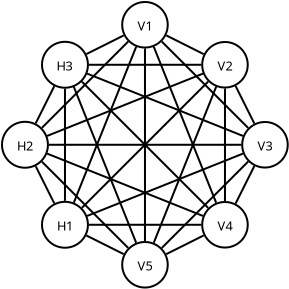 <?xml version="1.0" encoding="UTF-8"?>
<dia:diagram xmlns:dia="http://www.lysator.liu.se/~alla/dia/">
  <dia:layer name="Background" visible="true" active="true">
    <dia:object type="Flowchart - Ellipse" version="0" id="O0">
      <dia:attribute name="obj_pos">
        <dia:point val="3.99,3.99"/>
      </dia:attribute>
      <dia:attribute name="obj_bb">
        <dia:rectangle val="3.94,3.94;6.337,6.337"/>
      </dia:attribute>
      <dia:attribute name="elem_corner">
        <dia:point val="3.99,3.99"/>
      </dia:attribute>
      <dia:attribute name="elem_width">
        <dia:real val="2.297"/>
      </dia:attribute>
      <dia:attribute name="elem_height">
        <dia:real val="2.297"/>
      </dia:attribute>
      <dia:attribute name="show_background">
        <dia:boolean val="true"/>
      </dia:attribute>
      <dia:attribute name="padding">
        <dia:real val="0.354"/>
      </dia:attribute>
      <dia:attribute name="text">
        <dia:composite type="text">
          <dia:attribute name="string">
            <dia:string>#H3#</dia:string>
          </dia:attribute>
          <dia:attribute name="font">
            <dia:font family="sans" style="0" name="Helvetica"/>
          </dia:attribute>
          <dia:attribute name="height">
            <dia:real val="0.8"/>
          </dia:attribute>
          <dia:attribute name="pos">
            <dia:point val="5.139,5.334"/>
          </dia:attribute>
          <dia:attribute name="color">
            <dia:color val="#000000"/>
          </dia:attribute>
          <dia:attribute name="alignment">
            <dia:enum val="1"/>
          </dia:attribute>
        </dia:composite>
      </dia:attribute>
    </dia:object>
    <dia:object type="Flowchart - Ellipse" version="0" id="O1">
      <dia:attribute name="obj_pos">
        <dia:point val="8,2"/>
      </dia:attribute>
      <dia:attribute name="obj_bb">
        <dia:rectangle val="7.95,1.95;10.327,4.327"/>
      </dia:attribute>
      <dia:attribute name="elem_corner">
        <dia:point val="8,2"/>
      </dia:attribute>
      <dia:attribute name="elem_width">
        <dia:real val="2.277"/>
      </dia:attribute>
      <dia:attribute name="elem_height">
        <dia:real val="2.277"/>
      </dia:attribute>
      <dia:attribute name="show_background">
        <dia:boolean val="true"/>
      </dia:attribute>
      <dia:attribute name="padding">
        <dia:real val="0.354"/>
      </dia:attribute>
      <dia:attribute name="text">
        <dia:composite type="text">
          <dia:attribute name="string">
            <dia:string>#V1#</dia:string>
          </dia:attribute>
          <dia:attribute name="font">
            <dia:font family="sans" style="0" name="Helvetica"/>
          </dia:attribute>
          <dia:attribute name="height">
            <dia:real val="0.8"/>
          </dia:attribute>
          <dia:attribute name="pos">
            <dia:point val="9.139,3.334"/>
          </dia:attribute>
          <dia:attribute name="color">
            <dia:color val="#000000"/>
          </dia:attribute>
          <dia:attribute name="alignment">
            <dia:enum val="1"/>
          </dia:attribute>
        </dia:composite>
      </dia:attribute>
    </dia:object>
    <dia:object type="Flowchart - Ellipse" version="0" id="O2">
      <dia:attribute name="obj_pos">
        <dia:point val="12,4"/>
      </dia:attribute>
      <dia:attribute name="obj_bb">
        <dia:rectangle val="11.95,3.95;14.327,6.327"/>
      </dia:attribute>
      <dia:attribute name="elem_corner">
        <dia:point val="12,4"/>
      </dia:attribute>
      <dia:attribute name="elem_width">
        <dia:real val="2.277"/>
      </dia:attribute>
      <dia:attribute name="elem_height">
        <dia:real val="2.277"/>
      </dia:attribute>
      <dia:attribute name="show_background">
        <dia:boolean val="true"/>
      </dia:attribute>
      <dia:attribute name="padding">
        <dia:real val="0.354"/>
      </dia:attribute>
      <dia:attribute name="text">
        <dia:composite type="text">
          <dia:attribute name="string">
            <dia:string>#V2#</dia:string>
          </dia:attribute>
          <dia:attribute name="font">
            <dia:font family="sans" style="0" name="Helvetica"/>
          </dia:attribute>
          <dia:attribute name="height">
            <dia:real val="0.8"/>
          </dia:attribute>
          <dia:attribute name="pos">
            <dia:point val="13.139,5.334"/>
          </dia:attribute>
          <dia:attribute name="color">
            <dia:color val="#000000"/>
          </dia:attribute>
          <dia:attribute name="alignment">
            <dia:enum val="1"/>
          </dia:attribute>
        </dia:composite>
      </dia:attribute>
    </dia:object>
    <dia:object type="Flowchart - Ellipse" version="0" id="O3">
      <dia:attribute name="obj_pos">
        <dia:point val="14,8"/>
      </dia:attribute>
      <dia:attribute name="obj_bb">
        <dia:rectangle val="13.95,7.95;16.327,10.327"/>
      </dia:attribute>
      <dia:attribute name="elem_corner">
        <dia:point val="14,8"/>
      </dia:attribute>
      <dia:attribute name="elem_width">
        <dia:real val="2.277"/>
      </dia:attribute>
      <dia:attribute name="elem_height">
        <dia:real val="2.277"/>
      </dia:attribute>
      <dia:attribute name="show_background">
        <dia:boolean val="true"/>
      </dia:attribute>
      <dia:attribute name="padding">
        <dia:real val="0.354"/>
      </dia:attribute>
      <dia:attribute name="text">
        <dia:composite type="text">
          <dia:attribute name="string">
            <dia:string>#V3#</dia:string>
          </dia:attribute>
          <dia:attribute name="font">
            <dia:font family="sans" style="0" name="Helvetica"/>
          </dia:attribute>
          <dia:attribute name="height">
            <dia:real val="0.8"/>
          </dia:attribute>
          <dia:attribute name="pos">
            <dia:point val="15.139,9.334"/>
          </dia:attribute>
          <dia:attribute name="color">
            <dia:color val="#000000"/>
          </dia:attribute>
          <dia:attribute name="alignment">
            <dia:enum val="1"/>
          </dia:attribute>
        </dia:composite>
      </dia:attribute>
    </dia:object>
    <dia:object type="Flowchart - Ellipse" version="0" id="O4">
      <dia:attribute name="obj_pos">
        <dia:point val="1.99,7.99"/>
      </dia:attribute>
      <dia:attribute name="obj_bb">
        <dia:rectangle val="1.94,7.94;4.337,10.337"/>
      </dia:attribute>
      <dia:attribute name="elem_corner">
        <dia:point val="1.99,7.99"/>
      </dia:attribute>
      <dia:attribute name="elem_width">
        <dia:real val="2.297"/>
      </dia:attribute>
      <dia:attribute name="elem_height">
        <dia:real val="2.297"/>
      </dia:attribute>
      <dia:attribute name="show_background">
        <dia:boolean val="true"/>
      </dia:attribute>
      <dia:attribute name="padding">
        <dia:real val="0.354"/>
      </dia:attribute>
      <dia:attribute name="text">
        <dia:composite type="text">
          <dia:attribute name="string">
            <dia:string>#H2#</dia:string>
          </dia:attribute>
          <dia:attribute name="font">
            <dia:font family="sans" style="0" name="Helvetica"/>
          </dia:attribute>
          <dia:attribute name="height">
            <dia:real val="0.8"/>
          </dia:attribute>
          <dia:attribute name="pos">
            <dia:point val="3.139,9.334"/>
          </dia:attribute>
          <dia:attribute name="color">
            <dia:color val="#000000"/>
          </dia:attribute>
          <dia:attribute name="alignment">
            <dia:enum val="1"/>
          </dia:attribute>
        </dia:composite>
      </dia:attribute>
    </dia:object>
    <dia:object type="Flowchart - Ellipse" version="0" id="O5">
      <dia:attribute name="obj_pos">
        <dia:point val="12,12"/>
      </dia:attribute>
      <dia:attribute name="obj_bb">
        <dia:rectangle val="11.95,11.95;14.327,14.327"/>
      </dia:attribute>
      <dia:attribute name="elem_corner">
        <dia:point val="12,12"/>
      </dia:attribute>
      <dia:attribute name="elem_width">
        <dia:real val="2.277"/>
      </dia:attribute>
      <dia:attribute name="elem_height">
        <dia:real val="2.277"/>
      </dia:attribute>
      <dia:attribute name="show_background">
        <dia:boolean val="true"/>
      </dia:attribute>
      <dia:attribute name="padding">
        <dia:real val="0.354"/>
      </dia:attribute>
      <dia:attribute name="text">
        <dia:composite type="text">
          <dia:attribute name="string">
            <dia:string>#V4#</dia:string>
          </dia:attribute>
          <dia:attribute name="font">
            <dia:font family="sans" style="0" name="Helvetica"/>
          </dia:attribute>
          <dia:attribute name="height">
            <dia:real val="0.8"/>
          </dia:attribute>
          <dia:attribute name="pos">
            <dia:point val="13.139,13.334"/>
          </dia:attribute>
          <dia:attribute name="color">
            <dia:color val="#000000"/>
          </dia:attribute>
          <dia:attribute name="alignment">
            <dia:enum val="1"/>
          </dia:attribute>
        </dia:composite>
      </dia:attribute>
    </dia:object>
    <dia:object type="Flowchart - Ellipse" version="0" id="O6">
      <dia:attribute name="obj_pos">
        <dia:point val="3.99,11.99"/>
      </dia:attribute>
      <dia:attribute name="obj_bb">
        <dia:rectangle val="3.94,11.94;6.337,14.337"/>
      </dia:attribute>
      <dia:attribute name="elem_corner">
        <dia:point val="3.99,11.99"/>
      </dia:attribute>
      <dia:attribute name="elem_width">
        <dia:real val="2.297"/>
      </dia:attribute>
      <dia:attribute name="elem_height">
        <dia:real val="2.297"/>
      </dia:attribute>
      <dia:attribute name="show_background">
        <dia:boolean val="true"/>
      </dia:attribute>
      <dia:attribute name="padding">
        <dia:real val="0.354"/>
      </dia:attribute>
      <dia:attribute name="text">
        <dia:composite type="text">
          <dia:attribute name="string">
            <dia:string>#H1#</dia:string>
          </dia:attribute>
          <dia:attribute name="font">
            <dia:font family="sans" style="0" name="Helvetica"/>
          </dia:attribute>
          <dia:attribute name="height">
            <dia:real val="0.8"/>
          </dia:attribute>
          <dia:attribute name="pos">
            <dia:point val="5.139,13.334"/>
          </dia:attribute>
          <dia:attribute name="color">
            <dia:color val="#000000"/>
          </dia:attribute>
          <dia:attribute name="alignment">
            <dia:enum val="1"/>
          </dia:attribute>
        </dia:composite>
      </dia:attribute>
    </dia:object>
    <dia:object type="Flowchart - Ellipse" version="0" id="O7">
      <dia:attribute name="obj_pos">
        <dia:point val="8,14"/>
      </dia:attribute>
      <dia:attribute name="obj_bb">
        <dia:rectangle val="7.95,13.95;10.327,16.327"/>
      </dia:attribute>
      <dia:attribute name="elem_corner">
        <dia:point val="8,14"/>
      </dia:attribute>
      <dia:attribute name="elem_width">
        <dia:real val="2.277"/>
      </dia:attribute>
      <dia:attribute name="elem_height">
        <dia:real val="2.277"/>
      </dia:attribute>
      <dia:attribute name="show_background">
        <dia:boolean val="true"/>
      </dia:attribute>
      <dia:attribute name="padding">
        <dia:real val="0.354"/>
      </dia:attribute>
      <dia:attribute name="text">
        <dia:composite type="text">
          <dia:attribute name="string">
            <dia:string>#V5#</dia:string>
          </dia:attribute>
          <dia:attribute name="font">
            <dia:font family="sans" style="0" name="Helvetica"/>
          </dia:attribute>
          <dia:attribute name="height">
            <dia:real val="0.8"/>
          </dia:attribute>
          <dia:attribute name="pos">
            <dia:point val="9.139,15.334"/>
          </dia:attribute>
          <dia:attribute name="color">
            <dia:color val="#000000"/>
          </dia:attribute>
          <dia:attribute name="alignment">
            <dia:enum val="1"/>
          </dia:attribute>
        </dia:composite>
      </dia:attribute>
    </dia:object>
    <dia:object type="Standard - Line" version="0" id="O8">
      <dia:attribute name="obj_pos">
        <dia:point val="6.21,4.603"/>
      </dia:attribute>
      <dia:attribute name="obj_bb">
        <dia:rectangle val="6.143,3.603;8.143,4.67"/>
      </dia:attribute>
      <dia:attribute name="conn_endpoints">
        <dia:point val="6.21,4.603"/>
        <dia:point val="8.076,3.67"/>
      </dia:attribute>
      <dia:attribute name="numcp">
        <dia:int val="1"/>
      </dia:attribute>
      <dia:connections>
        <dia:connection handle="0" to="O0" connection="16"/>
        <dia:connection handle="1" to="O1" connection="16"/>
      </dia:connections>
    </dia:object>
    <dia:object type="Standard - Line" version="0" id="O9">
      <dia:attribute name="obj_pos">
        <dia:point val="10.202,3.67"/>
      </dia:attribute>
      <dia:attribute name="obj_bb">
        <dia:rectangle val="10.135,3.603;12.143,4.674"/>
      </dia:attribute>
      <dia:attribute name="conn_endpoints">
        <dia:point val="10.202,3.67"/>
        <dia:point val="12.076,4.607"/>
      </dia:attribute>
      <dia:attribute name="numcp">
        <dia:int val="1"/>
      </dia:attribute>
      <dia:connections>
        <dia:connection handle="0" to="O1" connection="16"/>
        <dia:connection handle="1" to="O2" connection="16"/>
      </dia:connections>
    </dia:object>
    <dia:object type="Standard - Line" version="0" id="O10">
      <dia:attribute name="obj_pos">
        <dia:point val="13.67,6.202"/>
      </dia:attribute>
      <dia:attribute name="obj_bb">
        <dia:rectangle val="13.603,6.135;14.674,8.143"/>
      </dia:attribute>
      <dia:attribute name="conn_endpoints">
        <dia:point val="13.67,6.202"/>
        <dia:point val="14.607,8.076"/>
      </dia:attribute>
      <dia:attribute name="numcp">
        <dia:int val="1"/>
      </dia:attribute>
      <dia:connections>
        <dia:connection handle="0" to="O2" connection="16"/>
        <dia:connection handle="1" to="O3" connection="16"/>
      </dia:connections>
    </dia:object>
    <dia:object type="Standard - Line" version="0" id="O11">
      <dia:attribute name="obj_pos">
        <dia:point val="14.607,10.202"/>
      </dia:attribute>
      <dia:attribute name="obj_bb">
        <dia:rectangle val="13.603,10.135;14.674,12.143"/>
      </dia:attribute>
      <dia:attribute name="conn_endpoints">
        <dia:point val="14.607,10.202"/>
        <dia:point val="13.67,12.076"/>
      </dia:attribute>
      <dia:attribute name="numcp">
        <dia:int val="1"/>
      </dia:attribute>
      <dia:connections>
        <dia:connection handle="0" to="O3" connection="16"/>
        <dia:connection handle="1" to="O5" connection="16"/>
      </dia:connections>
    </dia:object>
    <dia:object type="Standard - Line" version="0" id="O12">
      <dia:attribute name="obj_pos">
        <dia:point val="12.076,13.67"/>
      </dia:attribute>
      <dia:attribute name="obj_bb">
        <dia:rectangle val="10.135,13.603;12.143,14.674"/>
      </dia:attribute>
      <dia:attribute name="conn_endpoints">
        <dia:point val="12.076,13.67"/>
        <dia:point val="10.202,14.607"/>
      </dia:attribute>
      <dia:attribute name="numcp">
        <dia:int val="1"/>
      </dia:attribute>
      <dia:connections>
        <dia:connection handle="0" to="O5" connection="16"/>
        <dia:connection handle="1" to="O7" connection="16"/>
      </dia:connections>
    </dia:object>
    <dia:object type="Standard - Line" version="0" id="O13">
      <dia:attribute name="obj_pos">
        <dia:point val="8.076,14.607"/>
      </dia:attribute>
      <dia:attribute name="obj_bb">
        <dia:rectangle val="6.143,13.607;8.143,14.674"/>
      </dia:attribute>
      <dia:attribute name="conn_endpoints">
        <dia:point val="8.076,14.607"/>
        <dia:point val="6.21,13.674"/>
      </dia:attribute>
      <dia:attribute name="numcp">
        <dia:int val="1"/>
      </dia:attribute>
      <dia:connections>
        <dia:connection handle="0" to="O7" connection="16"/>
        <dia:connection handle="1" to="O6" connection="16"/>
      </dia:connections>
    </dia:object>
    <dia:object type="Standard - Line" version="0" id="O14">
      <dia:attribute name="obj_pos">
        <dia:point val="4.603,12.067"/>
      </dia:attribute>
      <dia:attribute name="obj_bb">
        <dia:rectangle val="3.607,10.143;4.67,12.134"/>
      </dia:attribute>
      <dia:attribute name="conn_endpoints">
        <dia:point val="4.603,12.067"/>
        <dia:point val="3.674,10.21"/>
      </dia:attribute>
      <dia:attribute name="numcp">
        <dia:int val="1"/>
      </dia:attribute>
      <dia:connections>
        <dia:connection handle="0" to="O6" connection="16"/>
        <dia:connection handle="1" to="O4" connection="16"/>
      </dia:connections>
    </dia:object>
    <dia:object type="Standard - Line" version="0" id="O15">
      <dia:attribute name="obj_pos">
        <dia:point val="3.674,8.067"/>
      </dia:attribute>
      <dia:attribute name="obj_bb">
        <dia:rectangle val="3.607,6.143;4.67,8.134"/>
      </dia:attribute>
      <dia:attribute name="conn_endpoints">
        <dia:point val="3.674,8.067"/>
        <dia:point val="4.603,6.21"/>
      </dia:attribute>
      <dia:attribute name="numcp">
        <dia:int val="1"/>
      </dia:attribute>
      <dia:connections>
        <dia:connection handle="0" to="O4" connection="16"/>
        <dia:connection handle="1" to="O0" connection="16"/>
      </dia:connections>
    </dia:object>
    <dia:object type="Standard - Line" version="0" id="O16">
      <dia:attribute name="obj_pos">
        <dia:point val="8.299,3.978"/>
      </dia:attribute>
      <dia:attribute name="obj_bb">
        <dia:rectangle val="3.915,3.907;8.37,8.362"/>
      </dia:attribute>
      <dia:attribute name="conn_endpoints">
        <dia:point val="8.299,3.978"/>
        <dia:point val="3.986,8.292"/>
      </dia:attribute>
      <dia:attribute name="numcp">
        <dia:int val="1"/>
      </dia:attribute>
      <dia:connections>
        <dia:connection handle="0" to="O1" connection="16"/>
        <dia:connection handle="1" to="O4" connection="16"/>
      </dia:connections>
    </dia:object>
    <dia:object type="Standard - Line" version="0" id="O17">
      <dia:attribute name="obj_pos">
        <dia:point val="8.697,4.242"/>
      </dia:attribute>
      <dia:attribute name="obj_bb">
        <dia:rectangle val="5.515,4.177;8.762,12.1"/>
      </dia:attribute>
      <dia:attribute name="conn_endpoints">
        <dia:point val="8.697,4.242"/>
        <dia:point val="5.58,12.035"/>
      </dia:attribute>
      <dia:attribute name="numcp">
        <dia:int val="1"/>
      </dia:attribute>
      <dia:connections>
        <dia:connection handle="0" to="O1" connection="16"/>
        <dia:connection handle="1" to="O6" connection="16"/>
      </dia:connections>
    </dia:object>
    <dia:object type="Standard - Line" version="0" id="O18">
      <dia:attribute name="obj_pos">
        <dia:point val="9.139,4.325"/>
      </dia:attribute>
      <dia:attribute name="obj_bb">
        <dia:rectangle val="9.089,4.275;9.189,14.002"/>
      </dia:attribute>
      <dia:attribute name="conn_endpoints">
        <dia:point val="9.139,4.325"/>
        <dia:point val="9.139,13.952"/>
      </dia:attribute>
      <dia:attribute name="numcp">
        <dia:int val="1"/>
      </dia:attribute>
      <dia:connections>
        <dia:connection handle="0" to="O1" connection="16"/>
        <dia:connection handle="1" to="O7" connection="16"/>
      </dia:connections>
    </dia:object>
    <dia:object type="Standard - Line" version="0" id="O19">
      <dia:attribute name="obj_pos">
        <dia:point val="9.58,4.242"/>
      </dia:attribute>
      <dia:attribute name="obj_bb">
        <dia:rectangle val="9.515,4.177;12.762,12.1"/>
      </dia:attribute>
      <dia:attribute name="conn_endpoints">
        <dia:point val="9.58,4.242"/>
        <dia:point val="12.697,12.035"/>
      </dia:attribute>
      <dia:attribute name="numcp">
        <dia:int val="1"/>
      </dia:attribute>
      <dia:connections>
        <dia:connection handle="0" to="O1" connection="16"/>
        <dia:connection handle="1" to="O5" connection="16"/>
      </dia:connections>
    </dia:object>
    <dia:object type="Standard - Line" version="0" id="O20">
      <dia:attribute name="obj_pos">
        <dia:point val="9.978,3.978"/>
      </dia:attribute>
      <dia:attribute name="obj_bb">
        <dia:rectangle val="9.907,3.907;14.37,8.37"/>
      </dia:attribute>
      <dia:attribute name="conn_endpoints">
        <dia:point val="9.978,3.978"/>
        <dia:point val="14.299,8.299"/>
      </dia:attribute>
      <dia:attribute name="numcp">
        <dia:int val="1"/>
      </dia:attribute>
      <dia:connections>
        <dia:connection handle="0" to="O1" connection="16"/>
        <dia:connection handle="1" to="O3" connection="16"/>
      </dia:connections>
    </dia:object>
    <dia:object type="Standard - Line" version="0" id="O21">
      <dia:attribute name="obj_pos">
        <dia:point val="11.95,5.139"/>
      </dia:attribute>
      <dia:attribute name="obj_bb">
        <dia:rectangle val="6.286,5.089;12.0,5.189"/>
      </dia:attribute>
      <dia:attribute name="conn_endpoints">
        <dia:point val="11.95,5.139"/>
        <dia:point val="6.336,5.139"/>
      </dia:attribute>
      <dia:attribute name="numcp">
        <dia:int val="1"/>
      </dia:attribute>
      <dia:connections>
        <dia:connection handle="0" to="O2" connection="16"/>
        <dia:connection handle="1" to="O0" connection="16"/>
      </dia:connections>
    </dia:object>
    <dia:object type="Standard - Line" version="0" id="O22">
      <dia:attribute name="obj_pos">
        <dia:point val="12.035,5.58"/>
      </dia:attribute>
      <dia:attribute name="obj_bb">
        <dia:rectangle val="4.177,5.515;12.1,8.762"/>
      </dia:attribute>
      <dia:attribute name="conn_endpoints">
        <dia:point val="12.035,5.58"/>
        <dia:point val="4.242,8.697"/>
      </dia:attribute>
      <dia:attribute name="numcp">
        <dia:int val="1"/>
      </dia:attribute>
      <dia:connections>
        <dia:connection handle="0" to="O2" connection="16"/>
        <dia:connection handle="1" to="O4" connection="16"/>
      </dia:connections>
    </dia:object>
    <dia:object type="Standard - Line" version="0" id="O23">
      <dia:attribute name="obj_pos">
        <dia:point val="12.298,5.979"/>
      </dia:attribute>
      <dia:attribute name="obj_bb">
        <dia:rectangle val="5.914,5.908;12.369,12.364"/>
      </dia:attribute>
      <dia:attribute name="conn_endpoints">
        <dia:point val="12.298,5.979"/>
        <dia:point val="5.984,12.293"/>
      </dia:attribute>
      <dia:attribute name="numcp">
        <dia:int val="1"/>
      </dia:attribute>
      <dia:connections>
        <dia:connection handle="0" to="O2" connection="16"/>
        <dia:connection handle="1" to="O6" connection="16"/>
      </dia:connections>
    </dia:object>
    <dia:object type="Standard - Line" version="0" id="O24">
      <dia:attribute name="obj_pos">
        <dia:point val="12.697,6.242"/>
      </dia:attribute>
      <dia:attribute name="obj_bb">
        <dia:rectangle val="9.515,6.177;12.762,14.1"/>
      </dia:attribute>
      <dia:attribute name="conn_endpoints">
        <dia:point val="12.697,6.242"/>
        <dia:point val="9.58,14.035"/>
      </dia:attribute>
      <dia:attribute name="numcp">
        <dia:int val="1"/>
      </dia:attribute>
      <dia:connections>
        <dia:connection handle="0" to="O2" connection="16"/>
        <dia:connection handle="1" to="O7" connection="16"/>
      </dia:connections>
    </dia:object>
    <dia:object type="Standard - Line" version="0" id="O25">
      <dia:attribute name="obj_pos">
        <dia:point val="13.139,6.327"/>
      </dia:attribute>
      <dia:attribute name="obj_bb">
        <dia:rectangle val="13.089,6.277;13.189,12.0"/>
      </dia:attribute>
      <dia:attribute name="conn_endpoints">
        <dia:point val="13.139,6.327"/>
        <dia:point val="13.139,11.95"/>
      </dia:attribute>
      <dia:attribute name="numcp">
        <dia:int val="1"/>
      </dia:attribute>
      <dia:connections>
        <dia:connection handle="0" to="O2" connection="16"/>
        <dia:connection handle="1" to="O5" connection="16"/>
      </dia:connections>
    </dia:object>
    <dia:object type="Standard - Line" version="0" id="O26">
      <dia:attribute name="obj_pos">
        <dia:point val="14.035,8.697"/>
      </dia:attribute>
      <dia:attribute name="obj_bb">
        <dia:rectangle val="6.177,5.515;14.1,8.762"/>
      </dia:attribute>
      <dia:attribute name="conn_endpoints">
        <dia:point val="14.035,8.697"/>
        <dia:point val="6.242,5.58"/>
      </dia:attribute>
      <dia:attribute name="numcp">
        <dia:int val="1"/>
      </dia:attribute>
      <dia:connections>
        <dia:connection handle="0" to="O3" connection="16"/>
        <dia:connection handle="1" to="O0" connection="16"/>
      </dia:connections>
    </dia:object>
    <dia:object type="Standard - Line" version="0" id="O27">
      <dia:attribute name="obj_pos">
        <dia:point val="13.952,9.139"/>
      </dia:attribute>
      <dia:attribute name="obj_bb">
        <dia:rectangle val="4.287,9.089;14.002,9.189"/>
      </dia:attribute>
      <dia:attribute name="conn_endpoints">
        <dia:point val="13.952,9.139"/>
        <dia:point val="4.337,9.139"/>
      </dia:attribute>
      <dia:attribute name="numcp">
        <dia:int val="1"/>
      </dia:attribute>
      <dia:connections>
        <dia:connection handle="0" to="O3" connection="16"/>
        <dia:connection handle="1" to="O4" connection="16"/>
      </dia:connections>
    </dia:object>
    <dia:object type="Standard - Line" version="0" id="O28">
      <dia:attribute name="obj_pos">
        <dia:point val="14.035,9.58"/>
      </dia:attribute>
      <dia:attribute name="obj_bb">
        <dia:rectangle val="6.177,9.515;14.1,12.762"/>
      </dia:attribute>
      <dia:attribute name="conn_endpoints">
        <dia:point val="14.035,9.58"/>
        <dia:point val="6.242,12.697"/>
      </dia:attribute>
      <dia:attribute name="numcp">
        <dia:int val="1"/>
      </dia:attribute>
      <dia:connections>
        <dia:connection handle="0" to="O3" connection="16"/>
        <dia:connection handle="1" to="O6" connection="16"/>
      </dia:connections>
    </dia:object>
    <dia:object type="Standard - Line" version="0" id="O29">
      <dia:attribute name="obj_pos">
        <dia:point val="14.299,9.978"/>
      </dia:attribute>
      <dia:attribute name="obj_bb">
        <dia:rectangle val="9.907,9.907;14.37,14.37"/>
      </dia:attribute>
      <dia:attribute name="conn_endpoints">
        <dia:point val="14.299,9.978"/>
        <dia:point val="9.978,14.299"/>
      </dia:attribute>
      <dia:attribute name="numcp">
        <dia:int val="1"/>
      </dia:attribute>
      <dia:connections>
        <dia:connection handle="0" to="O3" connection="16"/>
        <dia:connection handle="1" to="O7" connection="16"/>
      </dia:connections>
    </dia:object>
    <dia:object type="Standard - Line" version="0" id="O30">
      <dia:attribute name="obj_pos">
        <dia:point val="11.95,13.139"/>
      </dia:attribute>
      <dia:attribute name="obj_bb">
        <dia:rectangle val="6.286,13.089;12.0,13.189"/>
      </dia:attribute>
      <dia:attribute name="conn_endpoints">
        <dia:point val="11.95,13.139"/>
        <dia:point val="6.336,13.139"/>
      </dia:attribute>
      <dia:attribute name="numcp">
        <dia:int val="1"/>
      </dia:attribute>
      <dia:connections>
        <dia:connection handle="0" to="O5" connection="16"/>
        <dia:connection handle="1" to="O6" connection="16"/>
      </dia:connections>
    </dia:object>
    <dia:object type="Standard - Line" version="0" id="O31">
      <dia:attribute name="obj_pos">
        <dia:point val="12.035,12.697"/>
      </dia:attribute>
      <dia:attribute name="obj_bb">
        <dia:rectangle val="4.177,9.515;12.1,12.762"/>
      </dia:attribute>
      <dia:attribute name="conn_endpoints">
        <dia:point val="12.035,12.697"/>
        <dia:point val="4.242,9.58"/>
      </dia:attribute>
      <dia:attribute name="numcp">
        <dia:int val="1"/>
      </dia:attribute>
      <dia:connections>
        <dia:connection handle="0" to="O5" connection="16"/>
        <dia:connection handle="1" to="O4" connection="16"/>
      </dia:connections>
    </dia:object>
    <dia:object type="Standard - Line" version="0" id="O32">
      <dia:attribute name="obj_pos">
        <dia:point val="12.298,12.298"/>
      </dia:attribute>
      <dia:attribute name="obj_bb">
        <dia:rectangle val="5.914,5.914;12.369,12.369"/>
      </dia:attribute>
      <dia:attribute name="conn_endpoints">
        <dia:point val="12.298,12.298"/>
        <dia:point val="5.984,5.984"/>
      </dia:attribute>
      <dia:attribute name="numcp">
        <dia:int val="1"/>
      </dia:attribute>
      <dia:connections>
        <dia:connection handle="0" to="O5" connection="16"/>
        <dia:connection handle="1" to="O0" connection="16"/>
      </dia:connections>
    </dia:object>
    <dia:object type="Standard - Line" version="0" id="O33">
      <dia:attribute name="obj_pos">
        <dia:point val="8.299,14.299"/>
      </dia:attribute>
      <dia:attribute name="obj_bb">
        <dia:rectangle val="3.915,9.915;8.37,14.37"/>
      </dia:attribute>
      <dia:attribute name="conn_endpoints">
        <dia:point val="8.299,14.299"/>
        <dia:point val="3.986,9.986"/>
      </dia:attribute>
      <dia:attribute name="numcp">
        <dia:int val="1"/>
      </dia:attribute>
      <dia:connections>
        <dia:connection handle="0" to="O7" connection="16"/>
        <dia:connection handle="1" to="O4" connection="16"/>
      </dia:connections>
    </dia:object>
    <dia:object type="Standard - Line" version="0" id="O34">
      <dia:attribute name="obj_pos">
        <dia:point val="8.697,14.035"/>
      </dia:attribute>
      <dia:attribute name="obj_bb">
        <dia:rectangle val="5.515,6.177;8.762,14.1"/>
      </dia:attribute>
      <dia:attribute name="conn_endpoints">
        <dia:point val="8.697,14.035"/>
        <dia:point val="5.58,6.242"/>
      </dia:attribute>
      <dia:attribute name="numcp">
        <dia:int val="1"/>
      </dia:attribute>
      <dia:connections>
        <dia:connection handle="0" to="O7" connection="16"/>
        <dia:connection handle="1" to="O0" connection="16"/>
      </dia:connections>
    </dia:object>
    <dia:object type="Standard - Line" version="0" id="O35">
      <dia:attribute name="obj_pos">
        <dia:point val="5.139,11.941"/>
      </dia:attribute>
      <dia:attribute name="obj_bb">
        <dia:rectangle val="5.089,6.286;5.189,11.991"/>
      </dia:attribute>
      <dia:attribute name="conn_endpoints">
        <dia:point val="5.139,11.941"/>
        <dia:point val="5.139,6.336"/>
      </dia:attribute>
      <dia:attribute name="numcp">
        <dia:int val="1"/>
      </dia:attribute>
      <dia:connections>
        <dia:connection handle="0" to="O6" connection="16"/>
        <dia:connection handle="1" to="O0" connection="16"/>
      </dia:connections>
    </dia:object>
  </dia:layer>
</dia:diagram>
